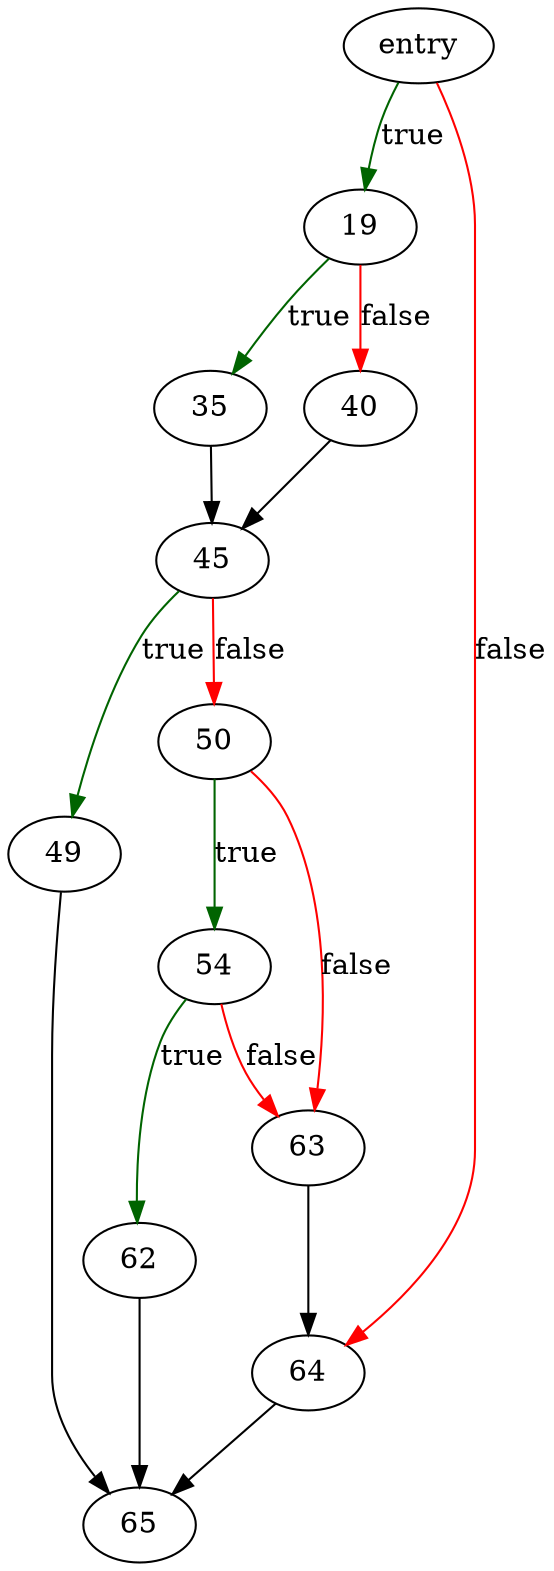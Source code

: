 digraph "sqlite3VdbeFindCompare" {
	// Node definitions.
	1 [label=entry];
	19;
	35;
	40;
	45;
	49;
	50;
	54;
	62;
	63;
	64;
	65;

	// Edge definitions.
	1 -> 19 [
		color=darkgreen
		label=true
	];
	1 -> 64 [
		color=red
		label=false
	];
	19 -> 35 [
		color=darkgreen
		label=true
	];
	19 -> 40 [
		color=red
		label=false
	];
	35 -> 45;
	40 -> 45;
	45 -> 49 [
		color=darkgreen
		label=true
	];
	45 -> 50 [
		color=red
		label=false
	];
	49 -> 65;
	50 -> 54 [
		color=darkgreen
		label=true
	];
	50 -> 63 [
		color=red
		label=false
	];
	54 -> 62 [
		color=darkgreen
		label=true
	];
	54 -> 63 [
		color=red
		label=false
	];
	62 -> 65;
	63 -> 64;
	64 -> 65;
}